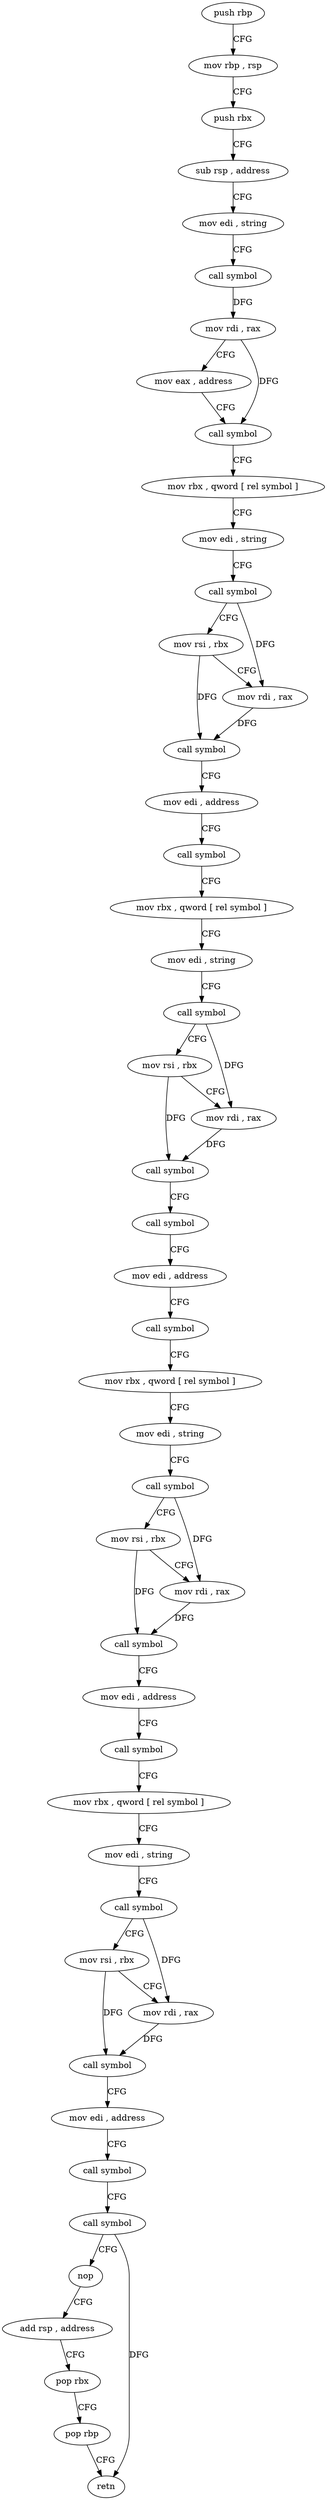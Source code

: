 digraph "func" {
"4218330" [label = "push rbp" ]
"4218331" [label = "mov rbp , rsp" ]
"4218334" [label = "push rbx" ]
"4218335" [label = "sub rsp , address" ]
"4218339" [label = "mov edi , string" ]
"4218344" [label = "call symbol" ]
"4218349" [label = "mov rdi , rax" ]
"4218352" [label = "mov eax , address" ]
"4218357" [label = "call symbol" ]
"4218362" [label = "mov rbx , qword [ rel symbol ]" ]
"4218369" [label = "mov edi , string" ]
"4218374" [label = "call symbol" ]
"4218379" [label = "mov rsi , rbx" ]
"4218382" [label = "mov rdi , rax" ]
"4218385" [label = "call symbol" ]
"4218390" [label = "mov edi , address" ]
"4218395" [label = "call symbol" ]
"4218400" [label = "mov rbx , qword [ rel symbol ]" ]
"4218407" [label = "mov edi , string" ]
"4218412" [label = "call symbol" ]
"4218417" [label = "mov rsi , rbx" ]
"4218420" [label = "mov rdi , rax" ]
"4218423" [label = "call symbol" ]
"4218428" [label = "call symbol" ]
"4218433" [label = "mov edi , address" ]
"4218438" [label = "call symbol" ]
"4218443" [label = "mov rbx , qword [ rel symbol ]" ]
"4218450" [label = "mov edi , string" ]
"4218455" [label = "call symbol" ]
"4218460" [label = "mov rsi , rbx" ]
"4218463" [label = "mov rdi , rax" ]
"4218466" [label = "call symbol" ]
"4218471" [label = "mov edi , address" ]
"4218476" [label = "call symbol" ]
"4218481" [label = "mov rbx , qword [ rel symbol ]" ]
"4218488" [label = "mov edi , string" ]
"4218493" [label = "call symbol" ]
"4218498" [label = "mov rsi , rbx" ]
"4218501" [label = "mov rdi , rax" ]
"4218504" [label = "call symbol" ]
"4218509" [label = "mov edi , address" ]
"4218514" [label = "call symbol" ]
"4218519" [label = "call symbol" ]
"4218524" [label = "nop" ]
"4218525" [label = "add rsp , address" ]
"4218529" [label = "pop rbx" ]
"4218530" [label = "pop rbp" ]
"4218531" [label = "retn" ]
"4218330" -> "4218331" [ label = "CFG" ]
"4218331" -> "4218334" [ label = "CFG" ]
"4218334" -> "4218335" [ label = "CFG" ]
"4218335" -> "4218339" [ label = "CFG" ]
"4218339" -> "4218344" [ label = "CFG" ]
"4218344" -> "4218349" [ label = "DFG" ]
"4218349" -> "4218352" [ label = "CFG" ]
"4218349" -> "4218357" [ label = "DFG" ]
"4218352" -> "4218357" [ label = "CFG" ]
"4218357" -> "4218362" [ label = "CFG" ]
"4218362" -> "4218369" [ label = "CFG" ]
"4218369" -> "4218374" [ label = "CFG" ]
"4218374" -> "4218379" [ label = "CFG" ]
"4218374" -> "4218382" [ label = "DFG" ]
"4218379" -> "4218382" [ label = "CFG" ]
"4218379" -> "4218385" [ label = "DFG" ]
"4218382" -> "4218385" [ label = "DFG" ]
"4218385" -> "4218390" [ label = "CFG" ]
"4218390" -> "4218395" [ label = "CFG" ]
"4218395" -> "4218400" [ label = "CFG" ]
"4218400" -> "4218407" [ label = "CFG" ]
"4218407" -> "4218412" [ label = "CFG" ]
"4218412" -> "4218417" [ label = "CFG" ]
"4218412" -> "4218420" [ label = "DFG" ]
"4218417" -> "4218420" [ label = "CFG" ]
"4218417" -> "4218423" [ label = "DFG" ]
"4218420" -> "4218423" [ label = "DFG" ]
"4218423" -> "4218428" [ label = "CFG" ]
"4218428" -> "4218433" [ label = "CFG" ]
"4218433" -> "4218438" [ label = "CFG" ]
"4218438" -> "4218443" [ label = "CFG" ]
"4218443" -> "4218450" [ label = "CFG" ]
"4218450" -> "4218455" [ label = "CFG" ]
"4218455" -> "4218460" [ label = "CFG" ]
"4218455" -> "4218463" [ label = "DFG" ]
"4218460" -> "4218463" [ label = "CFG" ]
"4218460" -> "4218466" [ label = "DFG" ]
"4218463" -> "4218466" [ label = "DFG" ]
"4218466" -> "4218471" [ label = "CFG" ]
"4218471" -> "4218476" [ label = "CFG" ]
"4218476" -> "4218481" [ label = "CFG" ]
"4218481" -> "4218488" [ label = "CFG" ]
"4218488" -> "4218493" [ label = "CFG" ]
"4218493" -> "4218498" [ label = "CFG" ]
"4218493" -> "4218501" [ label = "DFG" ]
"4218498" -> "4218501" [ label = "CFG" ]
"4218498" -> "4218504" [ label = "DFG" ]
"4218501" -> "4218504" [ label = "DFG" ]
"4218504" -> "4218509" [ label = "CFG" ]
"4218509" -> "4218514" [ label = "CFG" ]
"4218514" -> "4218519" [ label = "CFG" ]
"4218519" -> "4218524" [ label = "CFG" ]
"4218519" -> "4218531" [ label = "DFG" ]
"4218524" -> "4218525" [ label = "CFG" ]
"4218525" -> "4218529" [ label = "CFG" ]
"4218529" -> "4218530" [ label = "CFG" ]
"4218530" -> "4218531" [ label = "CFG" ]
}
